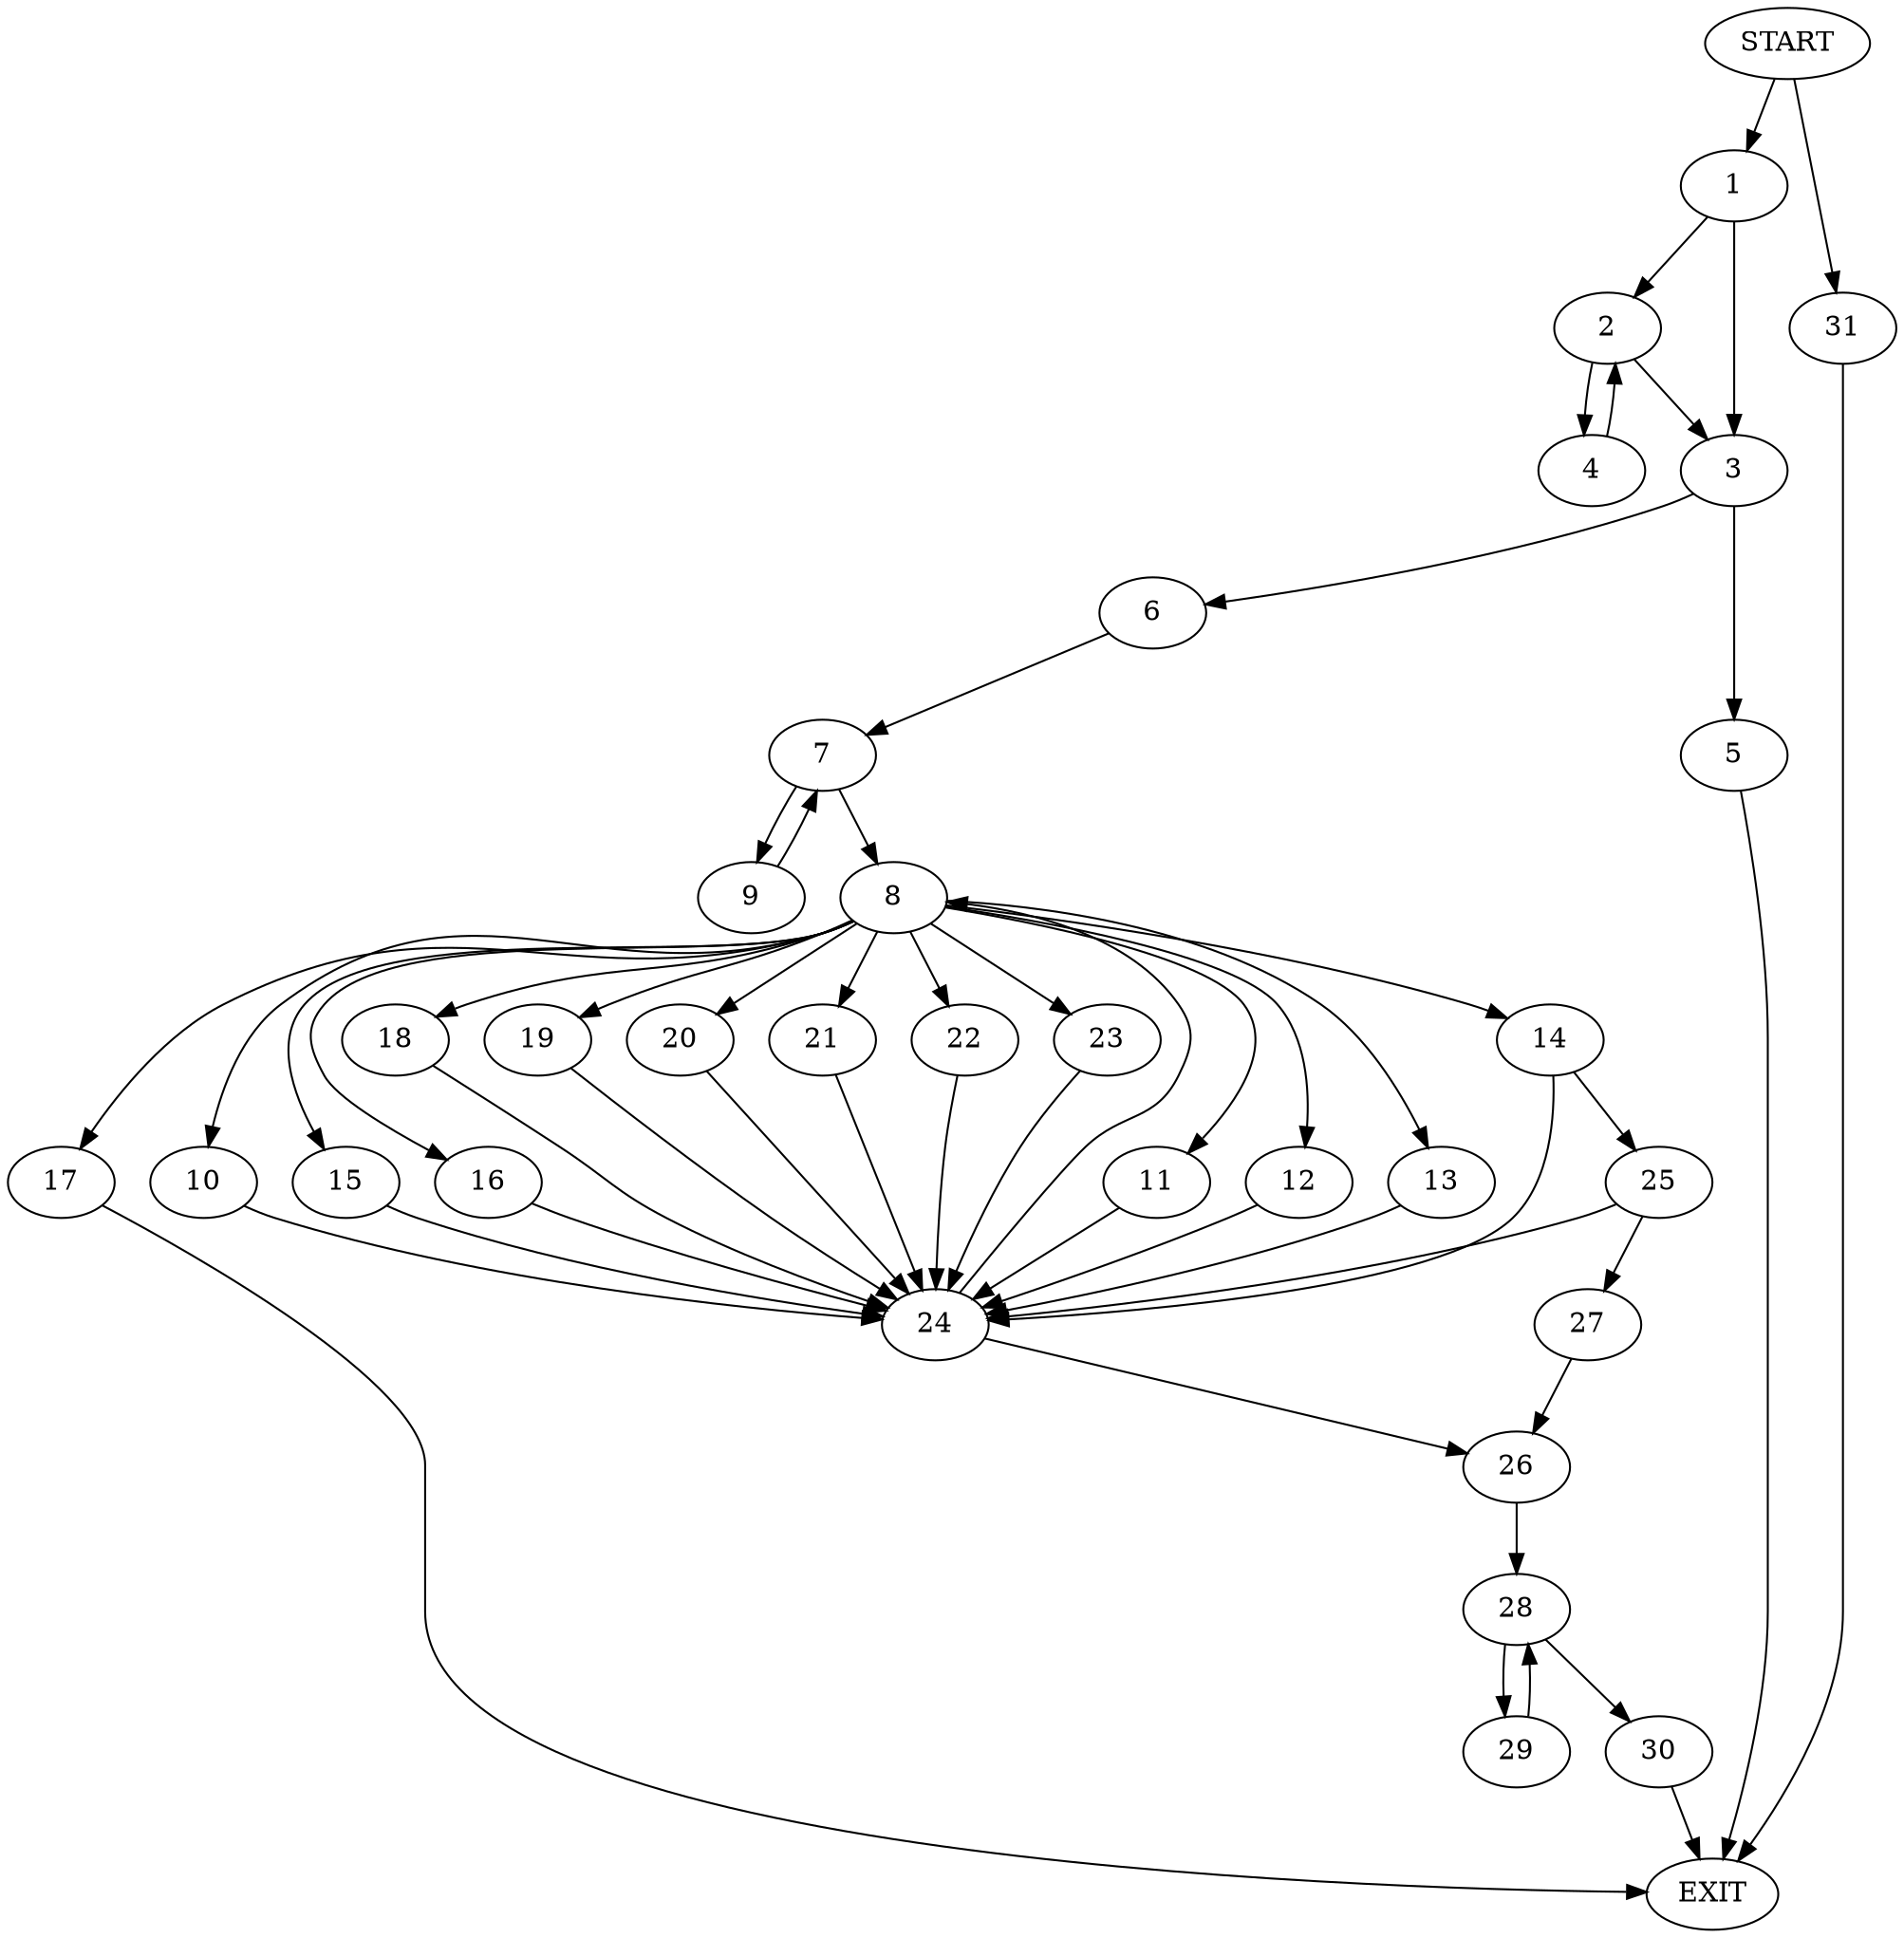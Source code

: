 digraph {
0 [label="START"]
32 [label="EXIT"]
0 -> 1
1 -> 2
1 -> 3
2 -> 4
2 -> 3
3 -> 5
3 -> 6
4 -> 2
5 -> 32
6 -> 7
7 -> 8
7 -> 9
8 -> 10
8 -> 11
8 -> 12
8 -> 13
8 -> 14
8 -> 15
8 -> 16
8 -> 17
8 -> 18
8 -> 19
8 -> 20
8 -> 21
8 -> 22
8 -> 23
9 -> 7
14 -> 24
14 -> 25
11 -> 24
21 -> 24
23 -> 24
22 -> 24
16 -> 24
12 -> 24
18 -> 24
20 -> 24
19 -> 24
15 -> 24
10 -> 24
13 -> 24
17 -> 32
24 -> 8
24 -> 26
25 -> 24
25 -> 27
27 -> 26
26 -> 28
28 -> 29
28 -> 30
30 -> 32
29 -> 28
0 -> 31
31 -> 32
}
